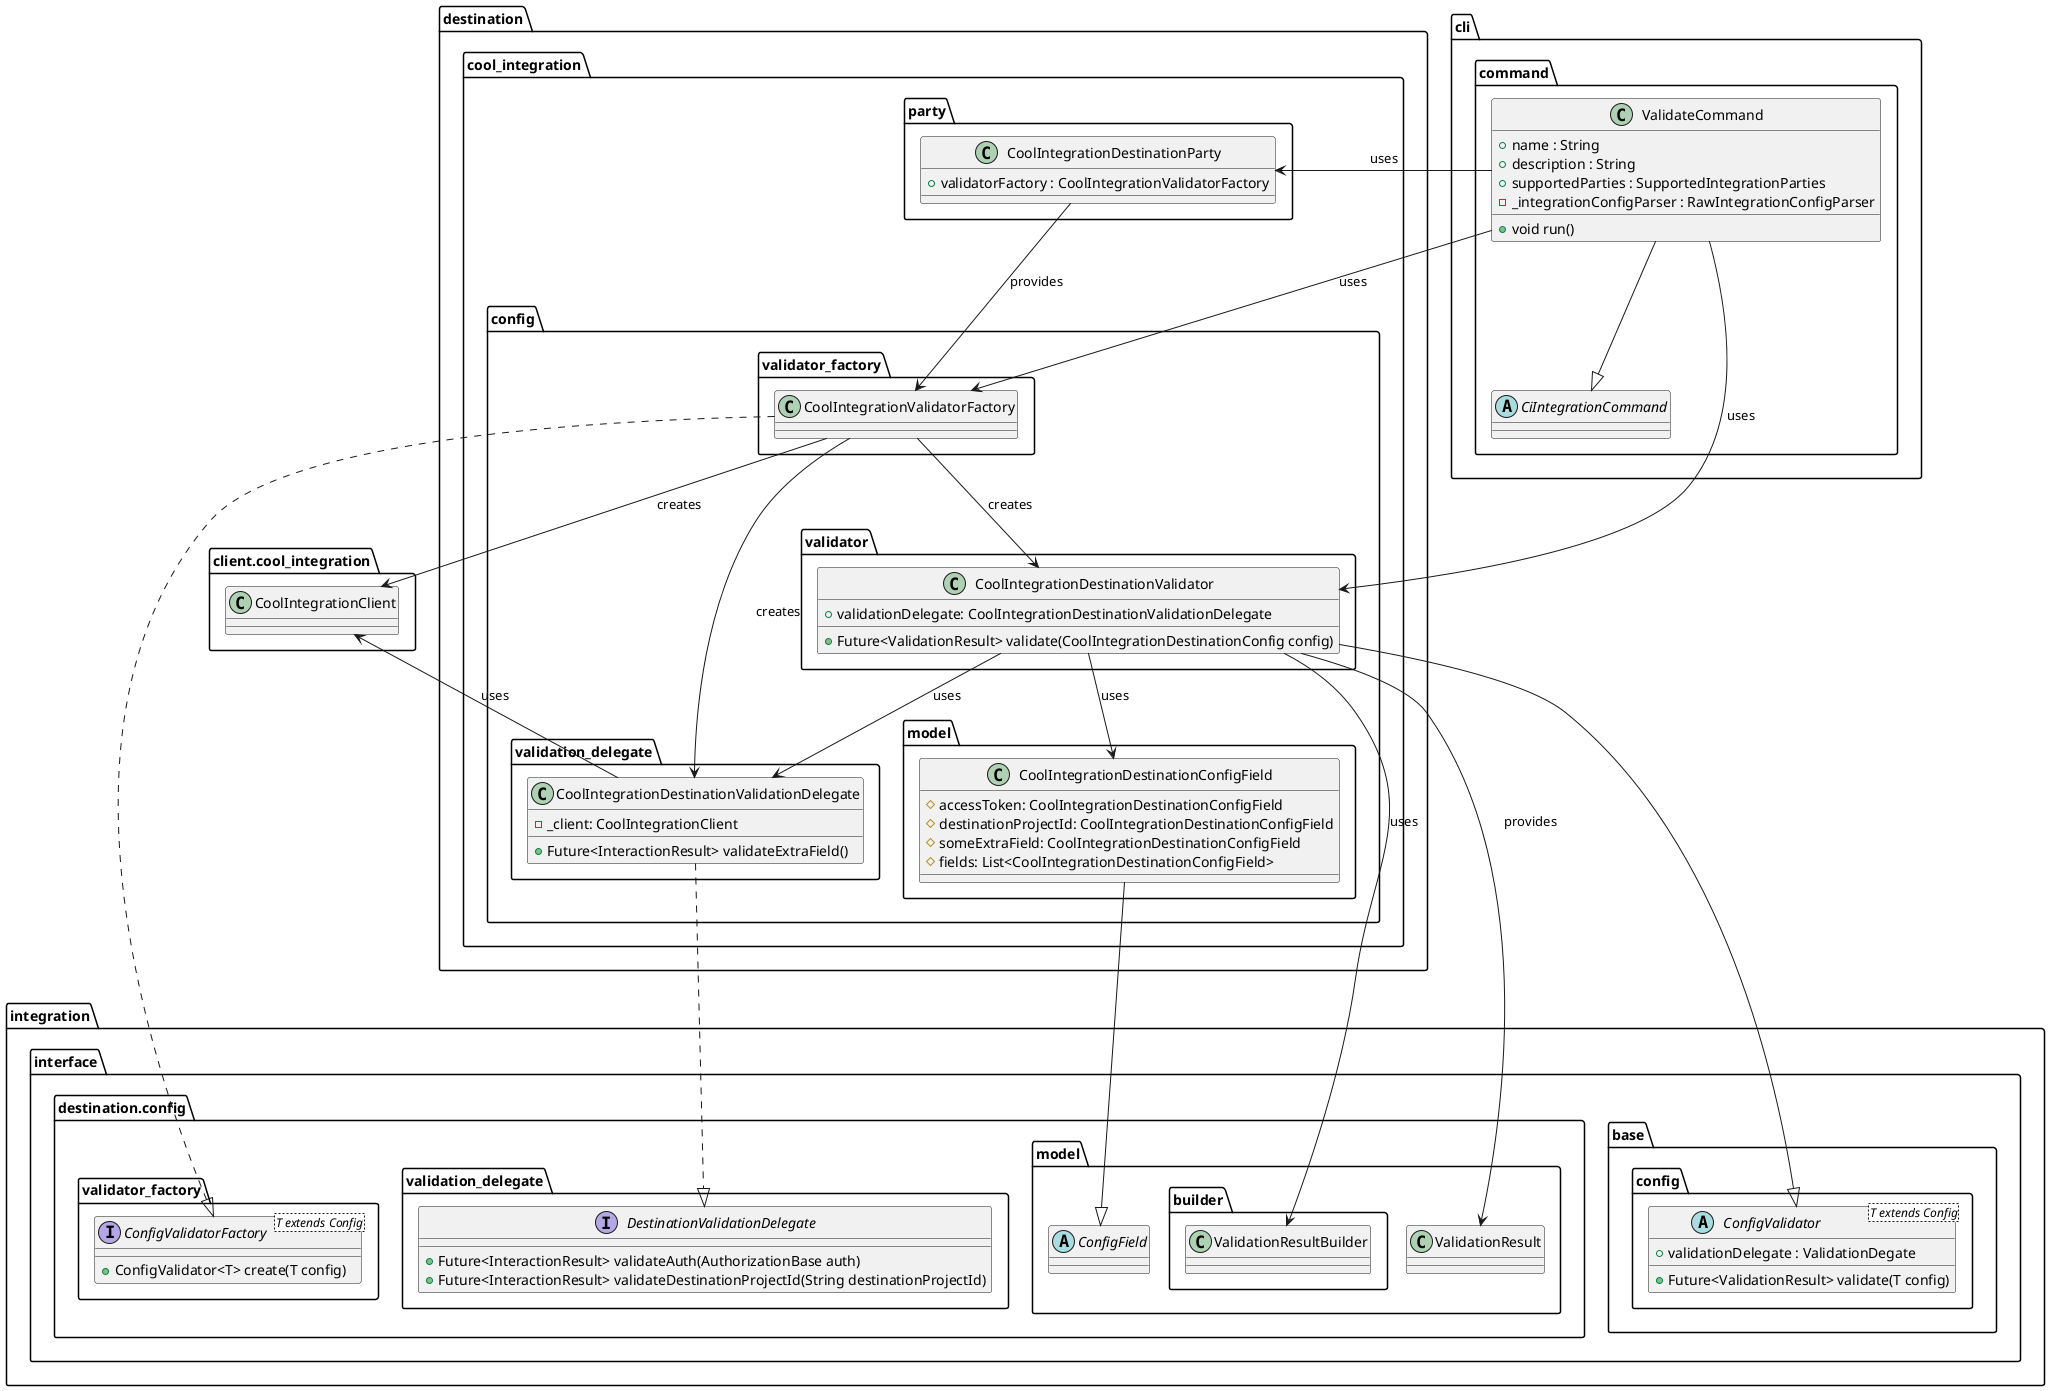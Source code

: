 @startuml ci_integrations_config_validator_class_diagram

    package integration.interface {

        package base.config {
            abstract class ConfigValidator<T extends Config> {
                + validationDelegate : ValidationDegate

                + Future<ValidationResult> validate(T config)
            }
        }

        package destination.config as interface_config {

            package validation_delegate as interface_delegate {
                interface DestinationValidationDelegate {
                    + Future<InteractionResult> validateAuth(AuthorizationBase auth)
                    + Future<InteractionResult> validateDestinationProjectId(String destinationProjectId)
                }
            }

            package validator_factory as interface_factory {
                interface ConfigValidatorFactory<T extends Config> {
                    + ConfigValidator<T> create(T config)
                }
            }

            package model as interface_model {
                package builder {
                    class ValidationResultBuilder {}
                }

                class ValidationResult {}

                abstract class ConfigField {}
            }

        }
    }

    package destination.cool_integration {

        package party as destination_party {
            class CoolIntegrationDestinationParty {
                + validatorFactory : CoolIntegrationValidatorFactory
            }
        }

        package config as cool_integration_config {
            package validator as cool_integration_validator {
                class CoolIntegrationDestinationValidator {
                    + validationDelegate: CoolIntegrationDestinationValidationDelegate

                    + Future<ValidationResult> validate(CoolIntegrationDestinationConfig config)
                }
            }

            package validator_factory as cool_integration_validator_factory {
                class CoolIntegrationValidatorFactory {}
            }

            package validation_delegate as cool_integration_validation_validation_delegate{
                class CoolIntegrationDestinationValidationDelegate {
                    - _client: CoolIntegrationClient

                    + Future<InteractionResult> validateExtraField()
                }
            }

            package model as destination_model {
                class CoolIntegrationDestinationConfigField {
                    # accessToken: CoolIntegrationDestinationConfigField
                    # destinationProjectId: CoolIntegrationDestinationConfigField
                    # someExtraField: CoolIntegrationDestinationConfigField
                    # fields: List<CoolIntegrationDestinationConfigField>
                }
            }
        }
    }

    package client.cool_integration as client_cool_integration {
        class CoolIntegrationClient {}
    }

    package cli.command {
        abstract class CiIntegrationCommand {}

        class ValidateCommand {
            + name : String
            + description : String
            + supportedParties : SupportedIntegrationParties
            - _integrationConfigParser : RawIntegrationConfigParser

            + void run()
        }
    }

    CoolIntegrationDestinationValidator --> CoolIntegrationDestinationValidationDelegate : uses
    CoolIntegrationDestinationValidationDelegate --> CoolIntegrationClient : uses

    CoolIntegrationValidatorFactory --> CoolIntegrationDestinationValidator : creates
    CoolIntegrationValidatorFactory --> CoolIntegrationClient : creates
    CoolIntegrationValidatorFactory --> CoolIntegrationDestinationValidationDelegate : creates

    ValidateCommand --|> CiIntegrationCommand

    ValidateCommand -left-> CoolIntegrationDestinationValidator : uses
    ValidateCommand -down-> CoolIntegrationValidatorFactory : uses
    ValidateCommand -down-> CoolIntegrationDestinationParty : uses

    CoolIntegrationDestinationParty --> CoolIntegrationValidatorFactory : provides

    CoolIntegrationDestinationValidationDelegate ..|> DestinationValidationDelegate

    CoolIntegrationDestinationConfigField --|> ConfigField

    CoolIntegrationDestinationValidator --|> ConfigValidator
    CoolIntegrationDestinationValidator -down-> CoolIntegrationDestinationConfigField : uses
    CoolIntegrationDestinationValidator --> ValidationResult : provides
    CoolIntegrationDestinationValidator --> ValidationResultBuilder : uses

    CoolIntegrationValidatorFactory ..|> ConfigValidatorFactory

    CoolIntegrationClient -[hidden]-> CoolIntegrationDestinationValidationDelegate

@enduml
